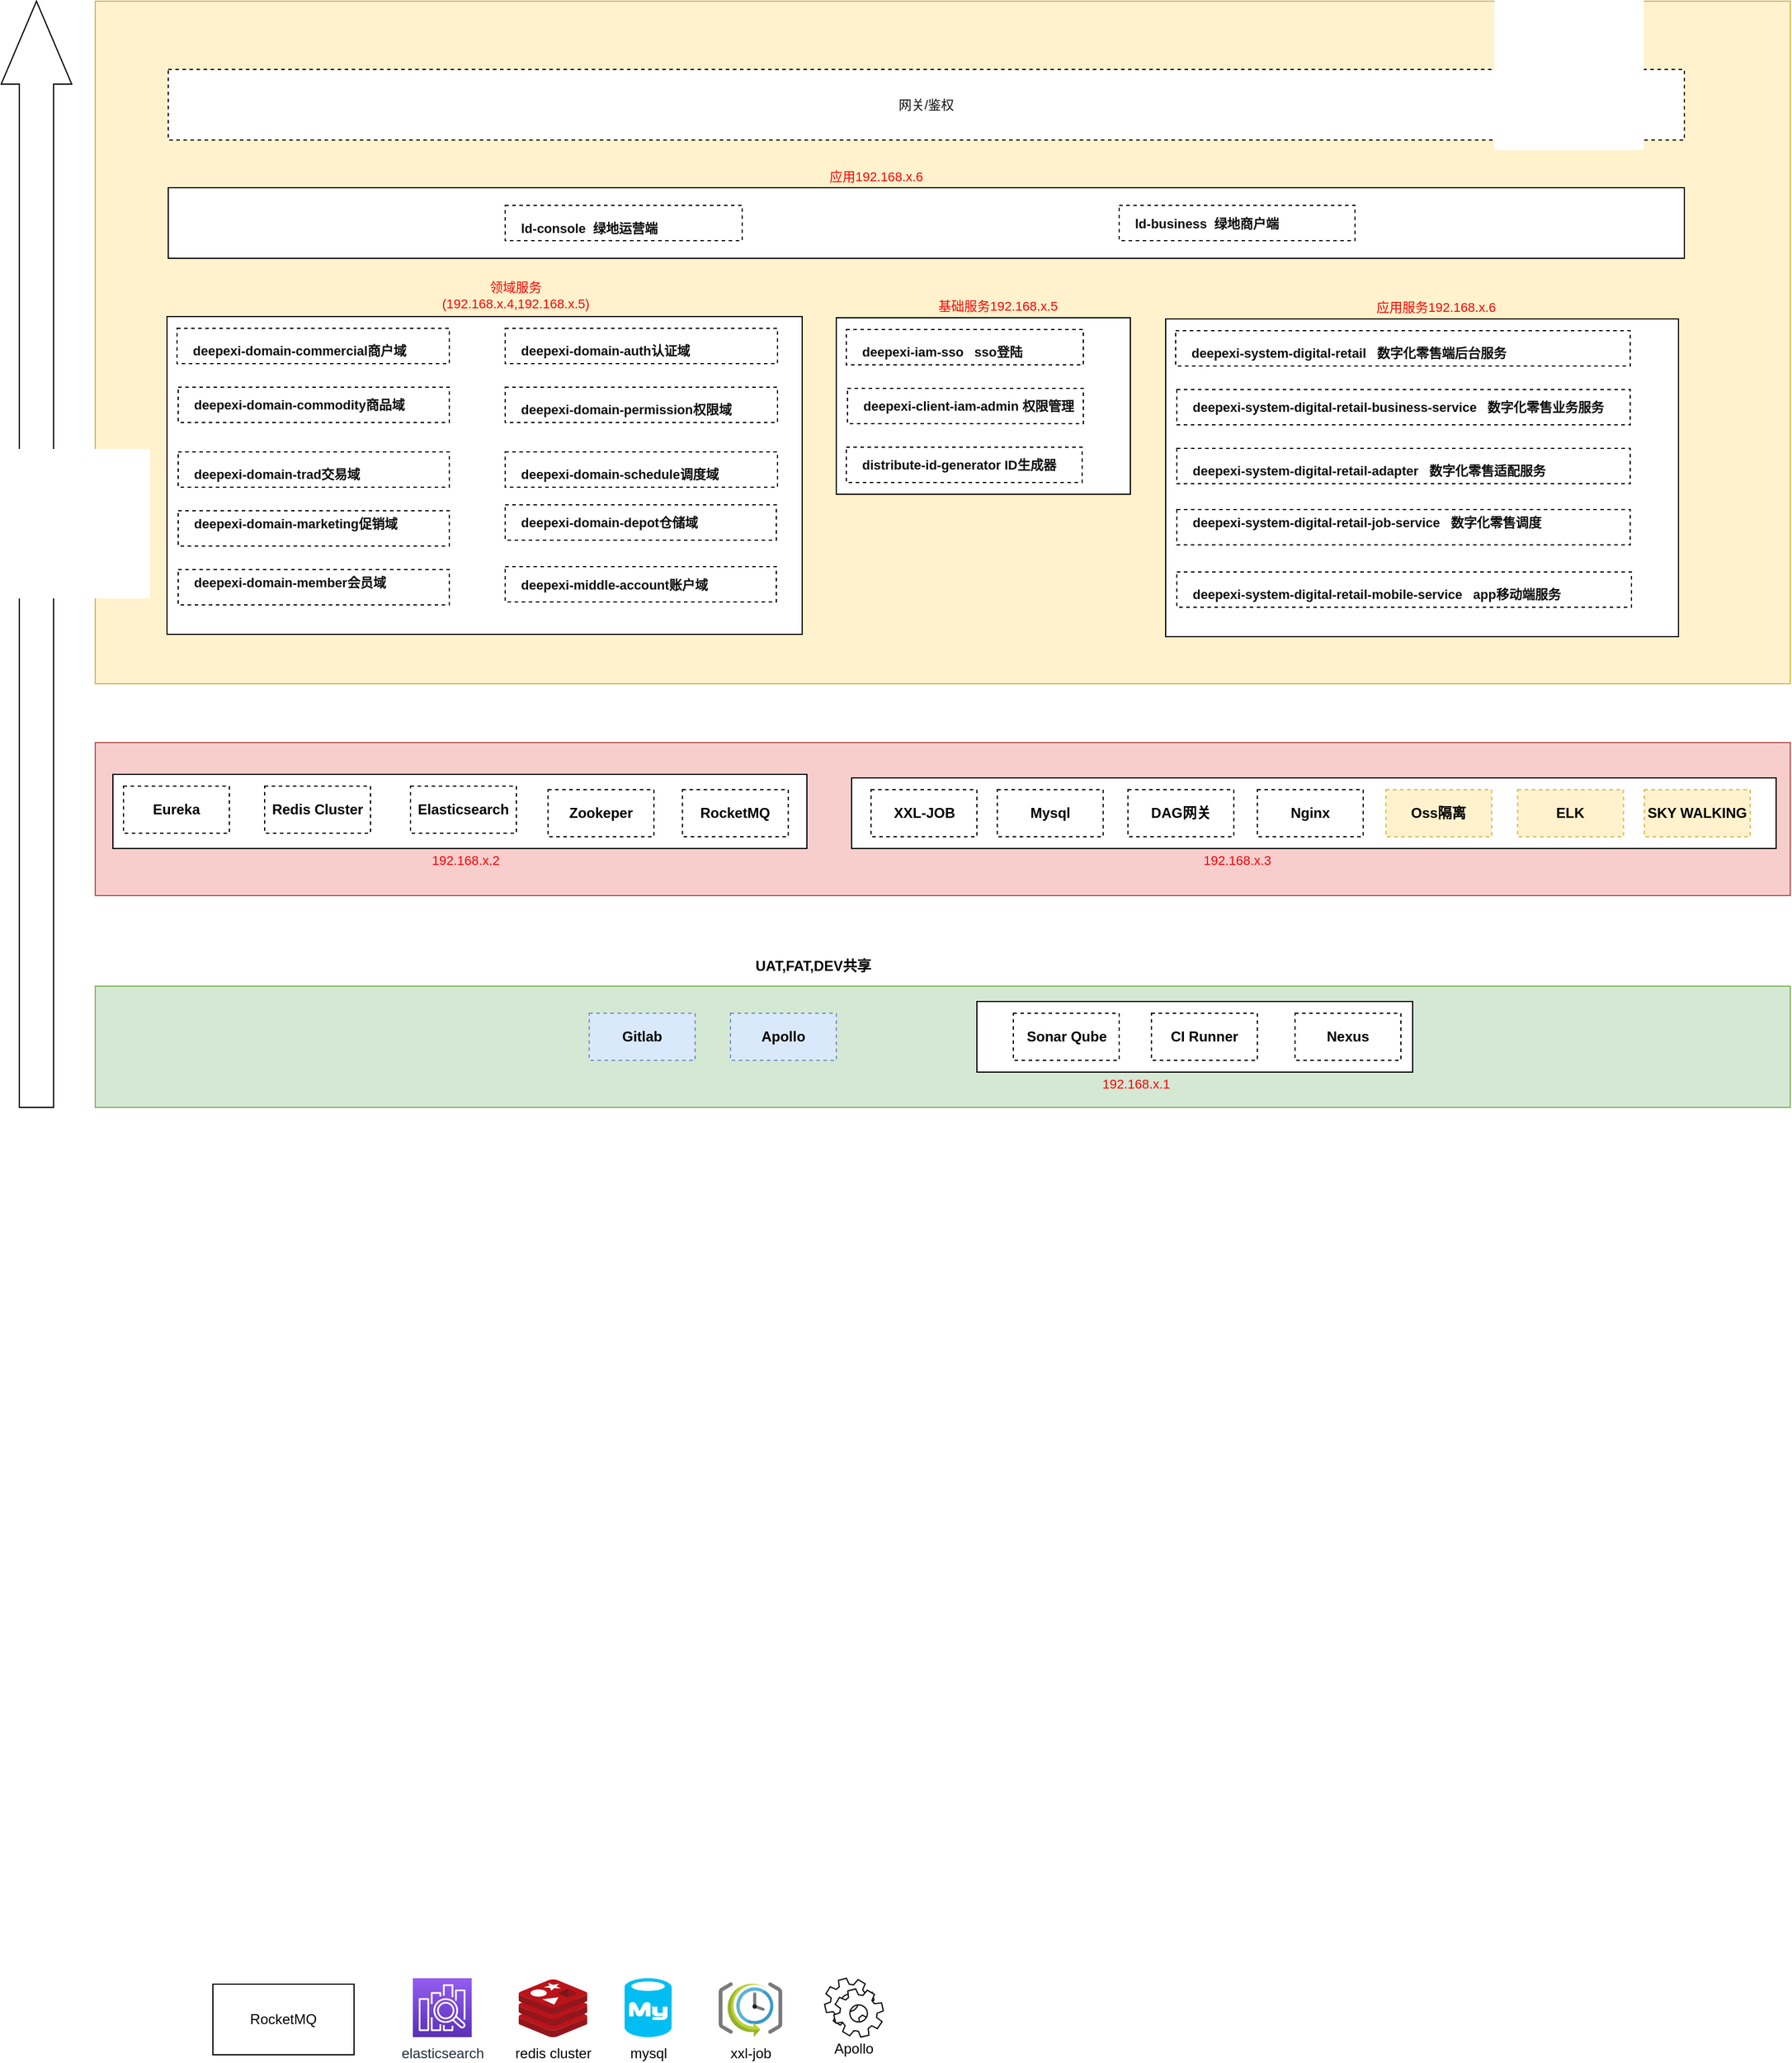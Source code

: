 <mxfile version="13.6.2" type="device"><diagram id="-kuMVwQoeUnnElI9e0uK" name="第 1 页"><mxGraphModel dx="1551" dy="1151" grid="1" gridSize="10" guides="1" tooltips="1" connect="1" arrows="1" fold="1" page="1" pageScale="1" pageWidth="827" pageHeight="1169" math="0" shadow="0"><root><mxCell id="0"/><mxCell id="1" parent="0"/><mxCell id="DdQWNsKZUVJzV_jkis2--59" value="" style="rounded=0;whiteSpace=wrap;html=1;fontStyle=1;align=center;fillColor=#d5e8d4;strokeColor=#82b366;" parent="1" vertex="1"><mxGeometry x="100" y="1087" width="1441" height="103" as="geometry"/></mxCell><mxCell id="DdQWNsKZUVJzV_jkis2--141" value="" style="rounded=0;whiteSpace=wrap;html=1;fontSize=11;fontColor=#0F0F0F;align=center;" parent="1" vertex="1"><mxGeometry x="849.54" y="1100" width="370.46" height="60" as="geometry"/></mxCell><mxCell id="DdQWNsKZUVJzV_jkis2--58" value="" style="rounded=0;whiteSpace=wrap;html=1;fontStyle=1;fillColor=#f8cecc;strokeColor=#b85450;" parent="1" vertex="1"><mxGeometry x="100" y="880" width="1441" height="130" as="geometry"/></mxCell><mxCell id="DdQWNsKZUVJzV_jkis2--140" value="" style="rounded=0;whiteSpace=wrap;html=1;fontSize=11;fontColor=#0F0F0F;align=center;" parent="1" vertex="1"><mxGeometry x="743" y="910" width="786" height="60" as="geometry"/></mxCell><mxCell id="DdQWNsKZUVJzV_jkis2--139" value="" style="rounded=0;whiteSpace=wrap;html=1;fontSize=11;fontColor=#0F0F0F;align=center;" parent="1" vertex="1"><mxGeometry x="115" y="907" width="590" height="63" as="geometry"/></mxCell><mxCell id="DdQWNsKZUVJzV_jkis2--133" value="" style="rounded=0;whiteSpace=wrap;html=1;fontSize=11;align=left;fillColor=#fff2cc;strokeColor=#d6b656;" parent="1" vertex="1"><mxGeometry x="100" y="250" width="1441" height="580" as="geometry"/></mxCell><mxCell id="DdQWNsKZUVJzV_jkis2--15" value="elasticsearch" style="outlineConnect=0;fontColor=#232F3E;gradientColor=#945DF2;gradientDirection=north;fillColor=#5A30B5;strokeColor=#ffffff;dashed=0;verticalLabelPosition=bottom;verticalAlign=top;align=center;html=1;fontSize=12;fontStyle=0;aspect=fixed;shape=mxgraph.aws4.resourceIcon;resIcon=mxgraph.aws4.elasticsearch_service;" parent="1" vertex="1"><mxGeometry x="370" y="1930" width="50" height="50" as="geometry"/></mxCell><mxCell id="DdQWNsKZUVJzV_jkis2--17" value="redis cluster" style="aspect=fixed;html=1;points=[];align=center;image;fontSize=12;image=img/lib/mscae/Cache_Redis_Product.svg;" parent="1" vertex="1"><mxGeometry x="460" y="1931" width="58.33" height="49" as="geometry"/></mxCell><mxCell id="DdQWNsKZUVJzV_jkis2--18" value="mysql" style="verticalLabelPosition=bottom;html=1;verticalAlign=top;align=center;strokeColor=none;fillColor=#00BEF2;shape=mxgraph.azure.mysql_database;" parent="1" vertex="1"><mxGeometry x="550" y="1930" width="40" height="50" as="geometry"/></mxCell><mxCell id="DdQWNsKZUVJzV_jkis2--19" value="xxl-job" style="aspect=fixed;html=1;points=[];align=center;image;fontSize=12;image=img/lib/mscae/SchedulerJobCollection.svg;" parent="1" vertex="1"><mxGeometry x="630" y="1933.5" width="54.07" height="46.5" as="geometry"/></mxCell><mxCell id="DdQWNsKZUVJzV_jkis2--36" value="" style="group" parent="1" vertex="1" connectable="0"><mxGeometry x="720" y="1930" width="50" height="70" as="geometry"/></mxCell><mxCell id="DdQWNsKZUVJzV_jkis2--20" value="" style="shape=mxgraph.bpmn.service_task;html=1;outlineConnect=0;" parent="DdQWNsKZUVJzV_jkis2--36" vertex="1"><mxGeometry width="50" height="50" as="geometry"/></mxCell><mxCell id="DdQWNsKZUVJzV_jkis2--32" value="Apollo" style="text;html=1;strokeColor=none;fillColor=none;align=center;verticalAlign=middle;whiteSpace=wrap;rounded=0;" parent="DdQWNsKZUVJzV_jkis2--36" vertex="1"><mxGeometry x="5" y="50" width="40" height="20" as="geometry"/></mxCell><mxCell id="DdQWNsKZUVJzV_jkis2--40" value="RocketMQ" style="rounded=0;whiteSpace=wrap;html=1;" parent="1" vertex="1"><mxGeometry x="200" y="1935" width="120" height="60" as="geometry"/></mxCell><mxCell id="DdQWNsKZUVJzV_jkis2--41" value="Eureka" style="rounded=0;whiteSpace=wrap;html=1;spacing=2;spacingTop=0;dashed=1;fontStyle=1" parent="1" vertex="1"><mxGeometry x="124" y="917" width="90" height="40" as="geometry"/></mxCell><mxCell id="DdQWNsKZUVJzV_jkis2--42" value="Redis Cluster" style="rounded=0;whiteSpace=wrap;html=1;spacing=2;spacingTop=0;dashed=1;fontStyle=1" parent="1" vertex="1"><mxGeometry x="244" y="917" width="90" height="40" as="geometry"/></mxCell><mxCell id="DdQWNsKZUVJzV_jkis2--43" value="Elasticsearch" style="rounded=0;whiteSpace=wrap;html=1;spacing=2;spacingTop=0;dashed=1;fontStyle=1" parent="1" vertex="1"><mxGeometry x="368" y="917" width="90" height="40" as="geometry"/></mxCell><mxCell id="DdQWNsKZUVJzV_jkis2--44" value="Mysql" style="rounded=0;whiteSpace=wrap;html=1;spacing=2;spacingTop=0;dashed=1;fontStyle=1" parent="1" vertex="1"><mxGeometry x="866.86" y="920" width="90" height="40" as="geometry"/></mxCell><mxCell id="DdQWNsKZUVJzV_jkis2--45" value="RocketMQ" style="rounded=0;whiteSpace=wrap;html=1;spacing=2;spacingTop=0;dashed=1;fontStyle=1" parent="1" vertex="1"><mxGeometry x="599.18" y="920" width="90" height="40" as="geometry"/></mxCell><mxCell id="DdQWNsKZUVJzV_jkis2--46" value="Apollo" style="rounded=0;whiteSpace=wrap;html=1;fillColor=#dae8fc;strokeColor=#6c8ebf;spacing=2;spacingTop=0;dashed=1;fontStyle=1" parent="1" vertex="1"><mxGeometry x="640.0" y="1110" width="90" height="40" as="geometry"/></mxCell><mxCell id="DdQWNsKZUVJzV_jkis2--47" value="XXL-JOB" style="rounded=0;whiteSpace=wrap;html=1;spacing=2;spacingTop=0;dashed=1;fontStyle=1" parent="1" vertex="1"><mxGeometry x="759.54" y="920" width="90" height="40" as="geometry"/></mxCell><mxCell id="DdQWNsKZUVJzV_jkis2--49" value="Nginx" style="rounded=0;whiteSpace=wrap;html=1;spacing=2;spacingTop=0;dashed=1;fontStyle=1" parent="1" vertex="1"><mxGeometry x="1087.93" y="920" width="90" height="40" as="geometry"/></mxCell><mxCell id="DdQWNsKZUVJzV_jkis2--50" value="DAG网关" style="rounded=0;whiteSpace=wrap;html=1;spacing=2;spacingTop=0;dashed=1;fontStyle=1" parent="1" vertex="1"><mxGeometry x="977.93" y="920" width="90" height="40" as="geometry"/></mxCell><mxCell id="DdQWNsKZUVJzV_jkis2--51" value="Gitlab" style="rounded=0;whiteSpace=wrap;html=1;fillColor=#dae8fc;strokeColor=#6c8ebf;spacing=2;spacingTop=0;dashed=1;fontStyle=1" parent="1" vertex="1"><mxGeometry x="519.93" y="1110" width="90" height="40" as="geometry"/></mxCell><mxCell id="DdQWNsKZUVJzV_jkis2--52" value="CI Runner" style="rounded=0;whiteSpace=wrap;html=1;spacing=2;spacingTop=0;dashed=1;fontStyle=1" parent="1" vertex="1"><mxGeometry x="997.93" y="1110" width="90" height="40" as="geometry"/></mxCell><mxCell id="DdQWNsKZUVJzV_jkis2--53" value="Sonar Qube" style="rounded=0;whiteSpace=wrap;html=1;spacing=2;spacingTop=0;dashed=1;fontStyle=1" parent="1" vertex="1"><mxGeometry x="880.5" y="1110" width="90" height="40" as="geometry"/></mxCell><mxCell id="DdQWNsKZUVJzV_jkis2--54" value="Zookeper" style="rounded=0;whiteSpace=wrap;html=1;spacing=2;spacingTop=0;dashed=1;fontStyle=1" parent="1" vertex="1"><mxGeometry x="484.93" y="920" width="90" height="40" as="geometry"/></mxCell><mxCell id="DdQWNsKZUVJzV_jkis2--60" value="UAT,FAT,DEV共享" style="text;html=1;strokeColor=none;fillColor=none;align=center;verticalAlign=middle;whiteSpace=wrap;rounded=0;fontStyle=1" parent="1" vertex="1"><mxGeometry x="640" y="1060" width="141" height="20" as="geometry"/></mxCell><mxCell id="DdQWNsKZUVJzV_jkis2--74" value="" style="rounded=0;whiteSpace=wrap;html=1;fontSize=11;fontColor=#0F0F0F;align=left;spacingTop=0;spacing=2;spacingBottom=0;" parent="1" vertex="1"><mxGeometry x="161" y="518" width="540" height="270" as="geometry"/></mxCell><mxCell id="DdQWNsKZUVJzV_jkis2--75" value="&lt;h2 class=&quot;d-flex prepend-top-8&quot; style=&quot;box-sizing: border-box; margin-top: 8px; margin-bottom: 0px; line-height: 1.2; background-color: rgb(255, 255, 255); display: flex; font-size: 11px;&quot;&gt;&lt;span style=&quot;font-size: 11px;&quot;&gt;deepexi-domain-trad交易域&lt;/span&gt;&lt;br style=&quot;font-size: 11px;&quot;&gt;&lt;/h2&gt;" style="rounded=0;whiteSpace=wrap;html=1;dashed=1;fontSize=11;fontColor=#0F0F0F;fontStyle=1;align=left;spacingLeft=11;spacingTop=0;spacing=2;spacingBottom=0;" parent="1" vertex="1"><mxGeometry x="170.5" y="633" width="230.5" height="30" as="geometry"/></mxCell><mxCell id="DdQWNsKZUVJzV_jkis2--78" value="deepexi-domain-marketing促销域&lt;h2 class=&quot;d-flex prepend-top-8&quot; style=&quot;box-sizing: border-box; margin-top: 8px; margin-bottom: 0px; line-height: 1.2; background-color: rgb(255, 255, 255); display: flex; font-size: 11px;&quot;&gt;&lt;/h2&gt;" style="rounded=0;whiteSpace=wrap;html=1;dashed=1;fontSize=11;fontColor=#0F0F0F;fontStyle=1;align=left;spacingLeft=11;spacingTop=0;spacing=2;spacingBottom=0;" parent="1" vertex="1"><mxGeometry x="170.5" y="683" width="230.5" height="30" as="geometry"/></mxCell><mxCell id="DdQWNsKZUVJzV_jkis2--79" value="deepexi-domain-member会员域&lt;h2 class=&quot;d-flex prepend-top-8&quot; style=&quot;box-sizing: border-box; margin-top: 8px; margin-bottom: 0px; line-height: 1.2; background-color: rgb(255, 255, 255); display: flex; font-size: 11px;&quot;&gt;&lt;/h2&gt;" style="rounded=0;whiteSpace=wrap;html=1;dashed=1;fontSize=11;fontColor=#0F0F0F;fontStyle=1;align=left;spacingLeft=11;spacingTop=0;spacing=2;spacingBottom=0;" parent="1" vertex="1"><mxGeometry x="170.5" y="733" width="230.5" height="30" as="geometry"/></mxCell><mxCell id="DdQWNsKZUVJzV_jkis2--81" value="deepexi-middle-account账户域" style="rounded=0;whiteSpace=wrap;html=1;dashed=1;fontSize=11;fontColor=#0F0F0F;fontStyle=1;align=left;spacingLeft=11;spacingTop=0;spacing=2;spacingBottom=0;" parent="1" vertex="1"><mxGeometry x="448.5" y="730.5" width="230.5" height="30" as="geometry"/></mxCell><mxCell id="DdQWNsKZUVJzV_jkis2--82" value="&lt;div style=&quot;font-size: 11px;&quot;&gt;&lt;span style=&quot;background-color: rgb(255, 255, 255); font-size: 11px;&quot;&gt;&lt;span style=&quot;font-size: 11px;&quot;&gt;deepexi-domain-depot仓储域&lt;/span&gt;&lt;/span&gt;&lt;/div&gt;" style="rounded=0;whiteSpace=wrap;html=1;dashed=1;fontSize=11;fontColor=#0F0F0F;fontStyle=1;align=left;spacingLeft=11;spacingTop=0;spacing=2;spacingBottom=0;" parent="1" vertex="1"><mxGeometry x="448.5" y="678" width="230.5" height="30" as="geometry"/></mxCell><mxCell id="DdQWNsKZUVJzV_jkis2--83" value="&lt;h2 class=&quot;d-flex prepend-top-8&quot; style=&quot;box-sizing: border-box; margin-top: 8px; margin-bottom: 0px; line-height: 1.2; background-color: rgb(255, 255, 255); display: flex; font-size: 11px;&quot;&gt;&lt;span style=&quot;font-size: 11px;&quot;&gt;deepexi-domain-commercial商户域&lt;/span&gt;&lt;br style=&quot;font-size: 11px;&quot;&gt;&lt;/h2&gt;" style="rounded=0;whiteSpace=wrap;html=1;dashed=1;fontSize=11;fontColor=#0F0F0F;fontStyle=1;align=left;spacingLeft=11;spacingTop=0;spacing=2;spacingBottom=0;" parent="1" vertex="1"><mxGeometry x="169.5" y="528" width="231.5" height="30" as="geometry"/></mxCell><mxCell id="DdQWNsKZUVJzV_jkis2--86" value="&lt;span style=&quot;background-color: rgb(255, 255, 255); font-size: 11px;&quot;&gt;deepexi-domain-commodity商品域&lt;/span&gt;" style="rounded=0;whiteSpace=wrap;html=1;dashed=1;fontSize=11;fontColor=#0F0F0F;fontStyle=1;align=left;spacingLeft=11;spacingTop=0;spacing=2;spacingBottom=0;" parent="1" vertex="1"><mxGeometry x="170.5" y="578" width="230.5" height="30" as="geometry"/></mxCell><mxCell id="DdQWNsKZUVJzV_jkis2--87" value="&lt;h2 class=&quot;d-flex prepend-top-8&quot; style=&quot;box-sizing: border-box; margin-top: 8px; margin-bottom: 0px; line-height: 1.2; background-color: rgb(255, 255, 255); display: flex; font-size: 11px;&quot;&gt;&lt;span style=&quot;font-size: 11px;&quot;&gt;deepexi-domain-auth&lt;/span&gt;认证域&lt;/h2&gt;" style="rounded=0;whiteSpace=wrap;html=1;dashed=1;fontSize=11;fontColor=#0F0F0F;fontStyle=1;align=left;spacingLeft=11;spacingTop=0;spacing=2;spacingBottom=0;" parent="1" vertex="1"><mxGeometry x="448.5" y="528" width="231.5" height="30" as="geometry"/></mxCell><mxCell id="DdQWNsKZUVJzV_jkis2--88" value="&lt;h2 class=&quot;d-flex prepend-top-8&quot; style=&quot;box-sizing: border-box; margin-top: 8px; margin-bottom: 0px; line-height: 1.2; background-color: rgb(255, 255, 255); display: flex; font-size: 11px;&quot;&gt;&lt;span style=&quot;font-size: 11px;&quot;&gt;deepexi-domain-permission&lt;/span&gt;权限域&lt;/h2&gt;" style="rounded=0;whiteSpace=wrap;html=1;dashed=1;fontSize=11;fontColor=#0F0F0F;fontStyle=1;align=left;spacingLeft=11;spacingTop=0;spacing=2;spacingBottom=0;" parent="1" vertex="1"><mxGeometry x="448.5" y="578" width="231.5" height="30" as="geometry"/></mxCell><mxCell id="DdQWNsKZUVJzV_jkis2--89" value="&lt;h2 class=&quot;d-flex prepend-top-8&quot; style=&quot;box-sizing: border-box; margin-top: 8px; margin-bottom: 0px; line-height: 1.2; background-color: rgb(255, 255, 255); display: flex; font-size: 11px;&quot;&gt;&lt;span style=&quot;font-size: 11px;&quot;&gt;deepexi-domain-schedule&lt;/span&gt;调度域&lt;/h2&gt;" style="rounded=0;whiteSpace=wrap;html=1;dashed=1;fontSize=11;fontColor=#0F0F0F;fontStyle=1;align=left;spacingLeft=11;spacingTop=0;spacing=2;spacingBottom=0;" parent="1" vertex="1"><mxGeometry x="448.5" y="633" width="231.5" height="30" as="geometry"/></mxCell><mxCell id="DdQWNsKZUVJzV_jkis2--115" value="领域服务(192.168.x.4,192.168.x.5)" style="text;html=1;strokeColor=none;fillColor=none;align=center;verticalAlign=middle;whiteSpace=wrap;rounded=0;dashed=1;fontSize=11;fontColor=#FF0000;" parent="1" vertex="1"><mxGeometry x="374.93" y="490" width="165.07" height="20" as="geometry"/></mxCell><mxCell id="DdQWNsKZUVJzV_jkis2--116" value="" style="rounded=0;whiteSpace=wrap;html=1;fontSize=11;fontColor=#0F0F0F;align=left;spacingTop=0;spacing=2;spacingBottom=0;" parent="1" vertex="1"><mxGeometry x="162.07" y="408.5" width="1288.93" height="60" as="geometry"/></mxCell><mxCell id="DdQWNsKZUVJzV_jkis2--119" value="&lt;h2 class=&quot;d-flex prepend-top-8&quot; style=&quot;box-sizing: border-box ; margin-top: 8px ; margin-bottom: 0px ; line-height: 1.2 ; background-color: rgb(255 , 255 , 255) ; display: flex&quot;&gt;&lt;span style=&quot;font-size: 11px&quot;&gt;ld-console&amp;nbsp; 绿地运营端&lt;br&gt;&lt;/span&gt;&lt;/h2&gt;" style="rounded=0;whiteSpace=wrap;html=1;dashed=1;fontSize=11;fontColor=#0F0F0F;fontStyle=1;align=left;spacingLeft=11;spacingTop=0;spacing=2;spacingBottom=0;" parent="1" vertex="1"><mxGeometry x="448.5" y="423.5" width="201.5" height="30" as="geometry"/></mxCell><mxCell id="DdQWNsKZUVJzV_jkis2--120" value="ld-business&amp;nbsp; 绿地商户端" style="rounded=0;whiteSpace=wrap;html=1;dashed=1;fontSize=11;fontColor=#0F0F0F;fontStyle=1;align=left;spacingLeft=11;spacingTop=0;spacing=2;spacingBottom=0;" parent="1" vertex="1"><mxGeometry x="970.5" y="423.5" width="200.5" height="30" as="geometry"/></mxCell><mxCell id="DdQWNsKZUVJzV_jkis2--129" value="网关/鉴权" style="rounded=0;whiteSpace=wrap;html=1;dashed=1;fontSize=11;fontColor=#0F0F0F;align=center;" parent="1" vertex="1"><mxGeometry x="162.07" y="308" width="1288.93" height="60" as="geometry"/></mxCell><mxCell id="DdQWNsKZUVJzV_jkis2--135" value="Oss隔离" style="rounded=0;whiteSpace=wrap;html=1;spacing=2;spacingTop=0;dashed=1;fontStyle=1;fillColor=#fff2cc;strokeColor=#d6b656;" parent="1" vertex="1"><mxGeometry x="1197.25" y="920" width="90" height="40" as="geometry"/></mxCell><mxCell id="DdQWNsKZUVJzV_jkis2--136" value="ELK" style="rounded=0;whiteSpace=wrap;html=1;spacing=2;spacingTop=0;dashed=1;fontStyle=1;fillColor=#fff2cc;strokeColor=#d6b656;" parent="1" vertex="1"><mxGeometry x="1309.25" y="920" width="90" height="40" as="geometry"/></mxCell><mxCell id="DdQWNsKZUVJzV_jkis2--137" value="SKY WALKING" style="rounded=0;whiteSpace=wrap;html=1;spacing=2;spacingTop=0;dashed=1;fontStyle=1;fillColor=#fff2cc;strokeColor=#d6b656;" parent="1" vertex="1"><mxGeometry x="1417" y="920" width="90" height="40" as="geometry"/></mxCell><mxCell id="DdQWNsKZUVJzV_jkis2--138" value="" style="shape=singleArrow;direction=north;whiteSpace=wrap;html=1;fontSize=11;fontColor=#0F0F0F;align=center;arrowWidth=0.486;arrowSize=0.075;" parent="1" vertex="1"><mxGeometry x="20" y="250" width="60" height="940" as="geometry"/></mxCell><mxCell id="DdQWNsKZUVJzV_jkis2--142" value="192.168.x.1" style="text;html=1;strokeColor=none;fillColor=none;align=center;verticalAlign=middle;whiteSpace=wrap;rounded=0;fontSize=11;fontColor=#FF0000;" parent="1" vertex="1"><mxGeometry x="950" y="1160" width="70" height="20" as="geometry"/></mxCell><mxCell id="DdQWNsKZUVJzV_jkis2--143" value="192.168.x.2" style="text;html=1;strokeColor=none;fillColor=none;align=center;verticalAlign=middle;whiteSpace=wrap;rounded=0;fontSize=11;fontColor=#FF0000;" parent="1" vertex="1"><mxGeometry x="320" y="970" width="190" height="20" as="geometry"/></mxCell><mxCell id="DdQWNsKZUVJzV_jkis2--144" value="192.168.x.3" style="text;html=1;strokeColor=none;fillColor=none;align=center;verticalAlign=middle;whiteSpace=wrap;rounded=0;fontSize=11;fontColor=#FF0000;" parent="1" vertex="1"><mxGeometry x="1051" y="970" width="40" height="20" as="geometry"/></mxCell><mxCell id="DdQWNsKZUVJzV_jkis2--151" value="" style="group" parent="1" vertex="1" connectable="0"><mxGeometry x="1010" y="500" width="436" height="290" as="geometry"/></mxCell><mxCell id="DdQWNsKZUVJzV_jkis2--150" value="" style="group" parent="DdQWNsKZUVJzV_jkis2--151" vertex="1" connectable="0"><mxGeometry width="436" height="290" as="geometry"/></mxCell><mxCell id="DdQWNsKZUVJzV_jkis2--103" value="" style="rounded=0;whiteSpace=wrap;html=1;fontSize=11;fontColor=#0F0F0F;align=left;spacingTop=0;spacing=2;spacingBottom=0;" parent="DdQWNsKZUVJzV_jkis2--150" vertex="1"><mxGeometry y="20" width="436" height="270" as="geometry"/></mxCell><mxCell id="DdQWNsKZUVJzV_jkis2--104" value="&lt;h2 class=&quot;d-flex prepend-top-8&quot; style=&quot;box-sizing: border-box ; margin-top: 8px ; margin-bottom: 0px ; line-height: 1.2 ; background-color: rgb(255 , 255 , 255) ; display: flex ; font-size: 11px&quot;&gt;&lt;span style=&quot;font-size: 11px&quot;&gt;deepexi-system-digital-retail-adapter&lt;/span&gt;&amp;nbsp; &amp;nbsp;数字化零售适配服务&lt;/h2&gt;" style="rounded=0;whiteSpace=wrap;html=1;dashed=1;fontSize=11;fontColor=#0F0F0F;fontStyle=1;align=left;spacingLeft=11;spacingTop=0;spacing=2;spacingBottom=0;" parent="DdQWNsKZUVJzV_jkis2--150" vertex="1"><mxGeometry x="9.5" y="130" width="385.43" height="30" as="geometry"/></mxCell><mxCell id="DdQWNsKZUVJzV_jkis2--105" value="deepexi-system-digital-retail-job-service&amp;nbsp; &amp;nbsp;数字化零售调度&lt;h2 class=&quot;d-flex prepend-top-8&quot; style=&quot;box-sizing: border-box ; margin-top: 8px ; margin-bottom: 0px ; line-height: 1.2 ; background-color: rgb(255 , 255 , 255) ; display: flex ; font-size: 11px&quot;&gt;&lt;/h2&gt;" style="rounded=0;whiteSpace=wrap;html=1;dashed=1;fontSize=11;fontColor=#0F0F0F;fontStyle=1;align=left;spacingLeft=11;spacingTop=0;spacing=2;spacingBottom=0;" parent="DdQWNsKZUVJzV_jkis2--150" vertex="1"><mxGeometry x="9.5" y="182" width="385.43" height="30" as="geometry"/></mxCell><mxCell id="DdQWNsKZUVJzV_jkis2--109" value="&lt;h2 class=&quot;d-flex prepend-top-8&quot; style=&quot;box-sizing: border-box ; margin-top: 8px ; margin-bottom: 0px ; line-height: 1.2 ; background-color: rgb(255 , 255 , 255) ; display: flex ; font-size: 11px&quot;&gt;&lt;span style=&quot;font-size: 11px&quot;&gt;deepexi-system-digital-retail&lt;/span&gt;&amp;nbsp; &amp;nbsp;数字化零售端后台服务&lt;/h2&gt;" style="rounded=0;whiteSpace=wrap;html=1;dashed=1;fontSize=11;fontColor=#0F0F0F;fontStyle=1;align=left;spacingLeft=11;spacingTop=0;spacing=2;spacingBottom=0;" parent="DdQWNsKZUVJzV_jkis2--150" vertex="1"><mxGeometry x="8.5" y="30" width="386.43" height="30" as="geometry"/></mxCell><mxCell id="DdQWNsKZUVJzV_jkis2--110" value="deepexi-system-digital-retail-business-service&amp;nbsp; &amp;nbsp;数字化零售业务服务" style="rounded=0;whiteSpace=wrap;html=1;dashed=1;fontSize=11;fontColor=#0F0F0F;fontStyle=1;align=left;spacingLeft=11;spacingTop=0;spacing=2;spacingBottom=0;" parent="DdQWNsKZUVJzV_jkis2--150" vertex="1"><mxGeometry x="9.5" y="80" width="385.43" height="30" as="geometry"/></mxCell><mxCell id="DdQWNsKZUVJzV_jkis2--114" value="应用服务192.168.x.6" style="text;html=1;strokeColor=none;fillColor=none;align=center;verticalAlign=middle;whiteSpace=wrap;rounded=0;dashed=1;fontSize=11;fontColor=#FF0000;" parent="DdQWNsKZUVJzV_jkis2--150" vertex="1"><mxGeometry x="154.93" width="150.07" height="20" as="geometry"/></mxCell><mxCell id="DdQWNsKZUVJzV_jkis2--127" value="&lt;h2 class=&quot;d-flex prepend-top-8&quot; style=&quot;box-sizing: border-box ; margin-top: 8px ; margin-bottom: 0px ; line-height: 1.2 ; background-color: rgb(255 , 255 , 255) ; display: flex&quot;&gt;&lt;span style=&quot;font-size: 11px&quot;&gt;deepexi-system-digital-retail-mobile-service&amp;nbsp; &amp;nbsp;app移动端服务&lt;br&gt;&lt;/span&gt;&lt;/h2&gt;" style="rounded=0;whiteSpace=wrap;html=1;dashed=1;fontSize=11;fontColor=#0F0F0F;fontStyle=1;align=left;spacingLeft=11;spacingTop=0;spacing=2;spacingBottom=0;" parent="DdQWNsKZUVJzV_jkis2--150" vertex="1"><mxGeometry x="9.5" y="235" width="386.5" height="30" as="geometry"/></mxCell><mxCell id="DdQWNsKZUVJzV_jkis2--152" value="" style="group;fontColor=#FF0000;" parent="1" vertex="1" connectable="0"><mxGeometry x="730" y="499" width="250" height="170" as="geometry"/></mxCell><mxCell id="DdQWNsKZUVJzV_jkis2--153" value="" style="rounded=0;whiteSpace=wrap;html=1;fontSize=11;fontColor=#0F0F0F;align=left;spacingTop=0;spacing=2;spacingBottom=0;" parent="DdQWNsKZUVJzV_jkis2--152" vertex="1"><mxGeometry y="20" width="250" height="150" as="geometry"/></mxCell><mxCell id="DdQWNsKZUVJzV_jkis2--154" value="&lt;h2 class=&quot;d-flex prepend-top-8&quot; style=&quot;box-sizing: border-box ; margin-top: 8px ; margin-bottom: 0px ; line-height: 1.2 ; background-color: rgb(255 , 255 , 255) ; display: flex&quot;&gt;&lt;span style=&quot;font-size: 11px&quot;&gt;deepexi-iam-sso&amp;nbsp; &amp;nbsp;sso登陆&lt;br&gt;&lt;/span&gt;&lt;/h2&gt;" style="rounded=0;whiteSpace=wrap;html=1;dashed=1;fontSize=11;fontColor=#0F0F0F;fontStyle=1;align=left;spacingLeft=11;spacingTop=0;spacing=2;spacingBottom=0;" parent="DdQWNsKZUVJzV_jkis2--152" vertex="1"><mxGeometry x="8.5" y="30" width="201.5" height="30" as="geometry"/></mxCell><mxCell id="DdQWNsKZUVJzV_jkis2--155" value="deepexi-client-iam-admin 权限管理" style="rounded=0;whiteSpace=wrap;html=1;dashed=1;fontSize=11;fontColor=#0F0F0F;fontStyle=1;align=left;spacingLeft=11;spacingTop=0;spacing=2;spacingBottom=0;" parent="DdQWNsKZUVJzV_jkis2--152" vertex="1"><mxGeometry x="9.5" y="80" width="200.5" height="30" as="geometry"/></mxCell><mxCell id="DdQWNsKZUVJzV_jkis2--156" value="基础服务192.168.x.5" style="text;html=1;strokeColor=none;fillColor=none;align=center;verticalAlign=middle;whiteSpace=wrap;rounded=0;dashed=1;fontSize=11;fontColor=#FF0000;" parent="DdQWNsKZUVJzV_jkis2--152" vertex="1"><mxGeometry x="75" width="125" height="20" as="geometry"/></mxCell><mxCell id="DdQWNsKZUVJzV_jkis2--157" value="distribute-id-generator ID生成器" style="rounded=0;whiteSpace=wrap;html=1;dashed=1;fontSize=11;fontColor=#0F0F0F;fontStyle=1;align=left;spacingLeft=11;spacingTop=0;spacing=2;spacingBottom=0;" parent="DdQWNsKZUVJzV_jkis2--152" vertex="1"><mxGeometry x="8.5" y="130" width="200.5" height="30" as="geometry"/></mxCell><mxCell id="DdQWNsKZUVJzV_jkis2--158" value="应用192.168.x.6" style="text;html=1;strokeColor=none;fillColor=none;align=center;verticalAlign=middle;whiteSpace=wrap;rounded=0;dashed=1;fontSize=11;fontColor=#FF0000;" parent="1" vertex="1"><mxGeometry x="689.18" y="388.5" width="150.07" height="20" as="geometry"/></mxCell><mxCell id="5__Ft3w45c9_x7c-dKT4-1" value="Nexus" style="rounded=0;whiteSpace=wrap;html=1;spacing=2;spacingTop=0;dashed=1;fontStyle=1" vertex="1" parent="1"><mxGeometry x="1120" y="1110" width="90" height="40" as="geometry"/></mxCell></root></mxGraphModel></diagram></mxfile>